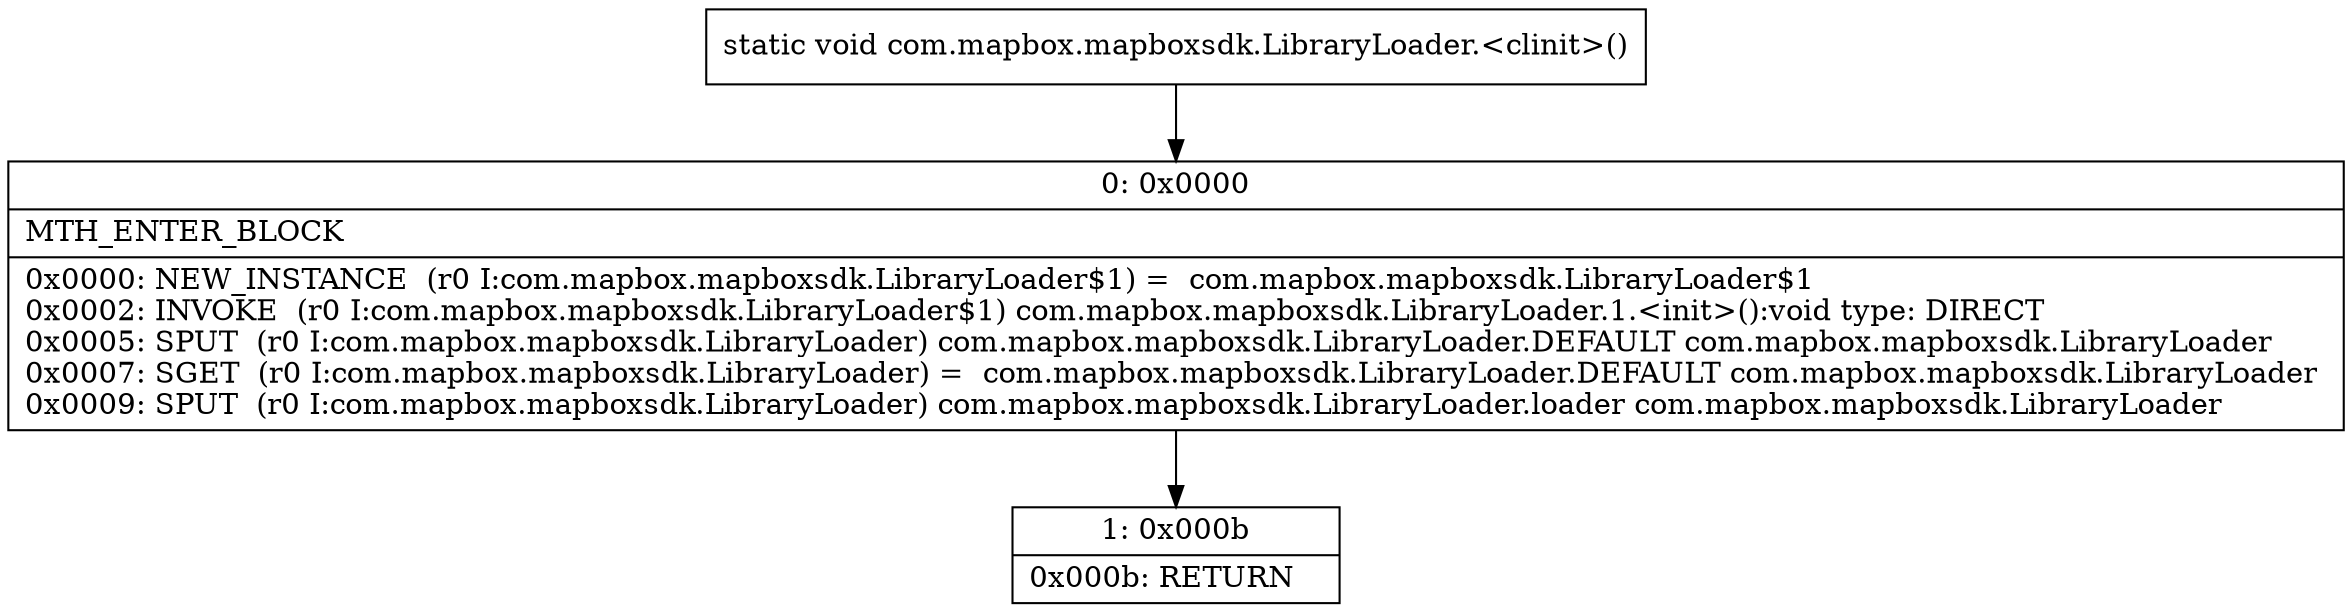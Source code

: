 digraph "CFG forcom.mapbox.mapboxsdk.LibraryLoader.\<clinit\>()V" {
Node_0 [shape=record,label="{0\:\ 0x0000|MTH_ENTER_BLOCK\l|0x0000: NEW_INSTANCE  (r0 I:com.mapbox.mapboxsdk.LibraryLoader$1) =  com.mapbox.mapboxsdk.LibraryLoader$1 \l0x0002: INVOKE  (r0 I:com.mapbox.mapboxsdk.LibraryLoader$1) com.mapbox.mapboxsdk.LibraryLoader.1.\<init\>():void type: DIRECT \l0x0005: SPUT  (r0 I:com.mapbox.mapboxsdk.LibraryLoader) com.mapbox.mapboxsdk.LibraryLoader.DEFAULT com.mapbox.mapboxsdk.LibraryLoader \l0x0007: SGET  (r0 I:com.mapbox.mapboxsdk.LibraryLoader) =  com.mapbox.mapboxsdk.LibraryLoader.DEFAULT com.mapbox.mapboxsdk.LibraryLoader \l0x0009: SPUT  (r0 I:com.mapbox.mapboxsdk.LibraryLoader) com.mapbox.mapboxsdk.LibraryLoader.loader com.mapbox.mapboxsdk.LibraryLoader \l}"];
Node_1 [shape=record,label="{1\:\ 0x000b|0x000b: RETURN   \l}"];
MethodNode[shape=record,label="{static void com.mapbox.mapboxsdk.LibraryLoader.\<clinit\>() }"];
MethodNode -> Node_0;
Node_0 -> Node_1;
}

